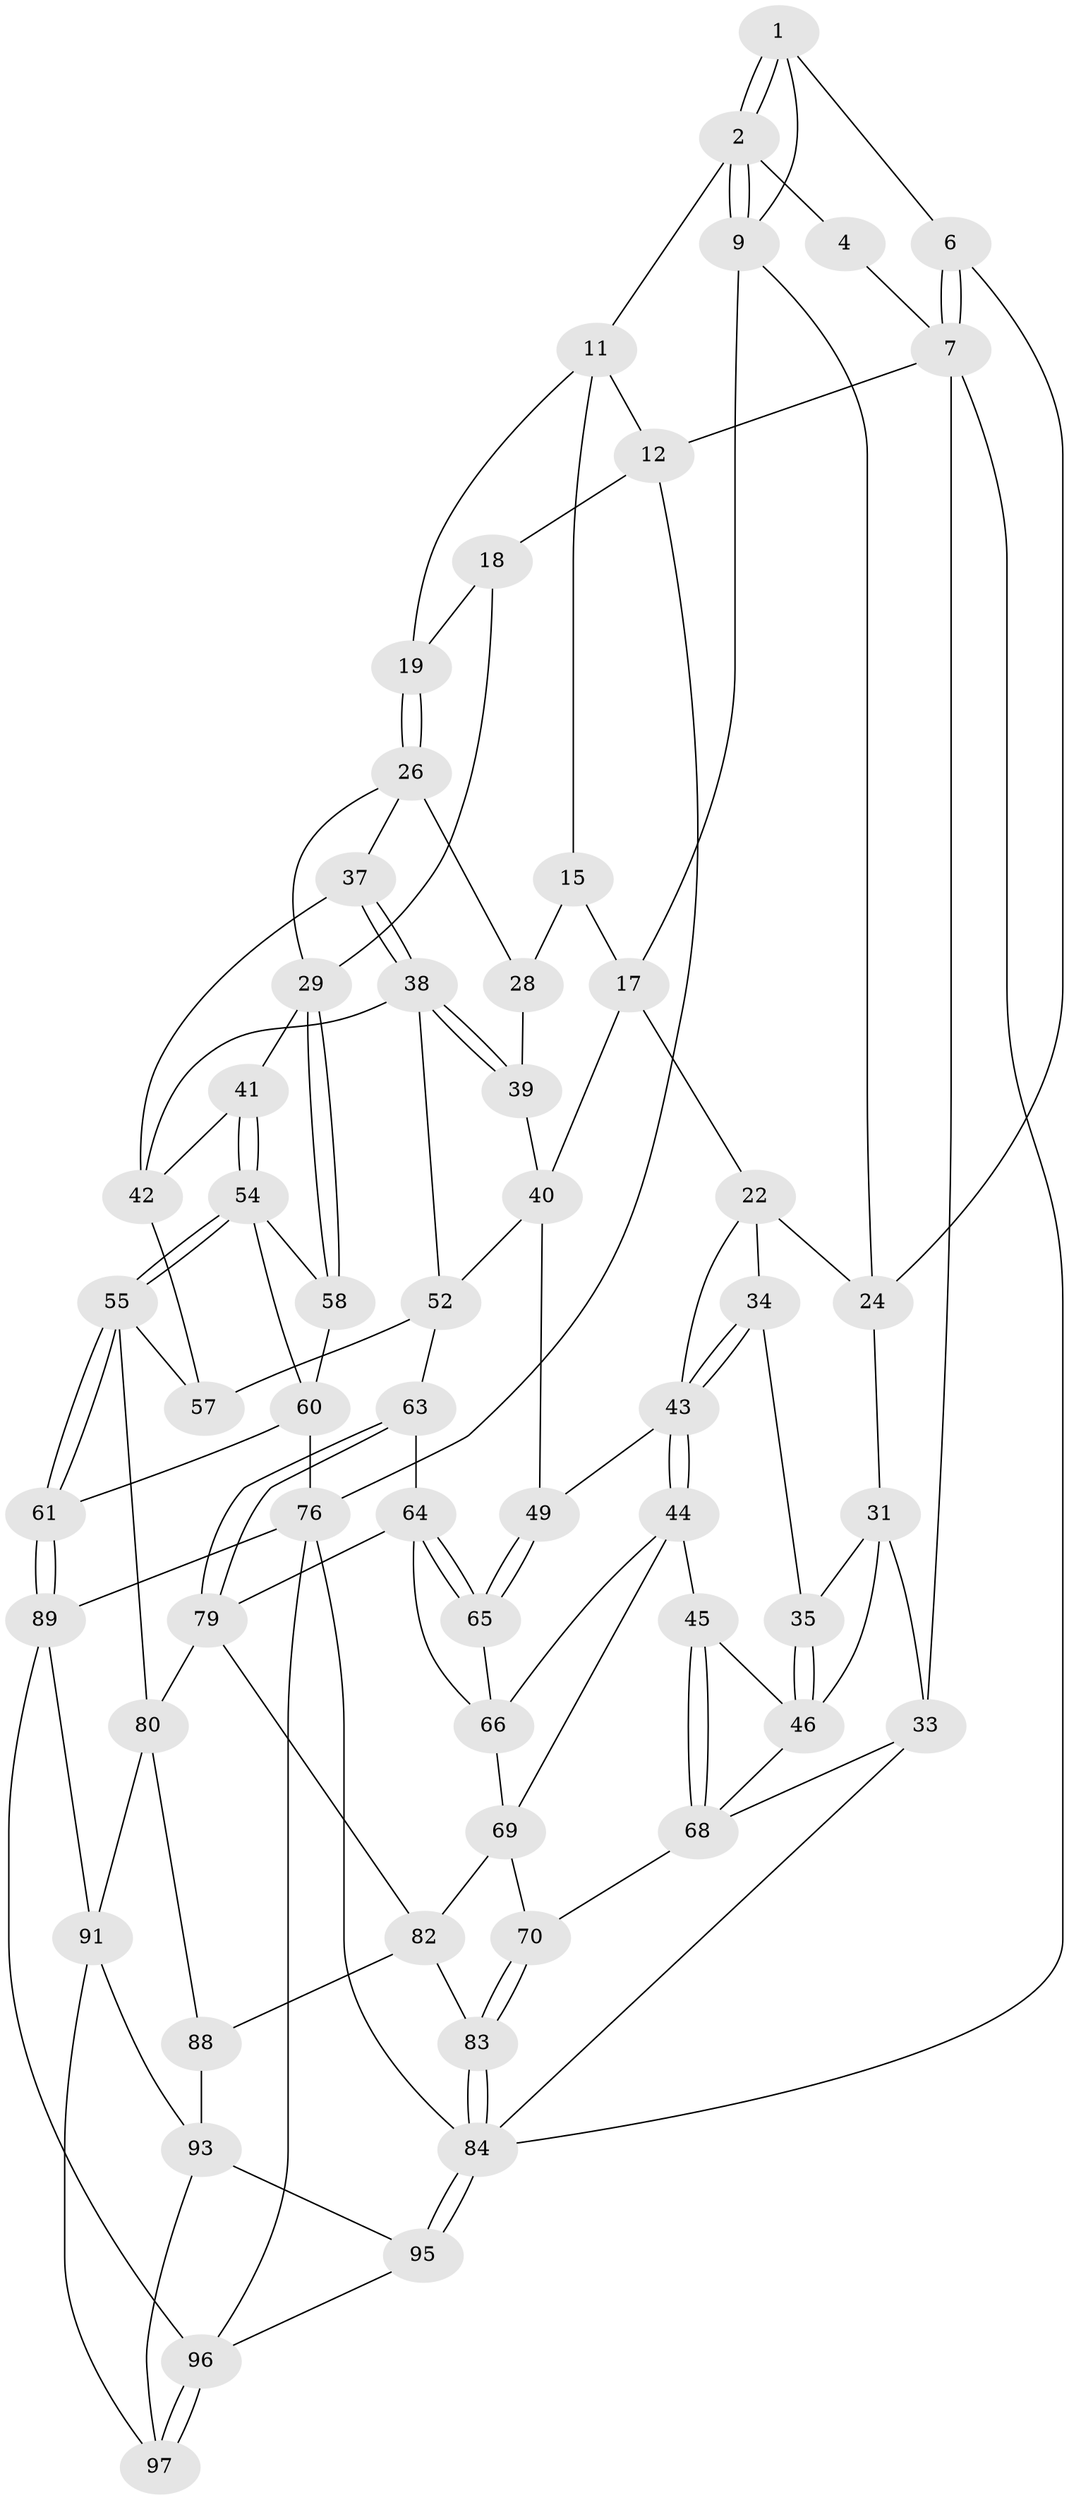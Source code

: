 // Generated by graph-tools (version 1.1) at 2025/24/03/03/25 07:24:39]
// undirected, 59 vertices, 129 edges
graph export_dot {
graph [start="1"]
  node [color=gray90,style=filled];
  1 [pos="+0.08448162539030316+0.02769722936985842",super="+5"];
  2 [pos="+0.3942438919038621+0.021326401989579767",super="+3"];
  4 [pos="+0+0"];
  6 [pos="+0+0.16674754316615395"];
  7 [pos="+0+0.150798752175325",super="+8"];
  9 [pos="+0.3753827833876414+0.05800250956951278",super="+10"];
  11 [pos="+0.5898108637494572+0",super="+14"];
  12 [pos="+0.86047284910196+0",super="+13"];
  15 [pos="+0.5781900405925389+0.26161991583286787",super="+16"];
  17 [pos="+0.3879759686323217+0.11696648389666936",super="+21"];
  18 [pos="+0.9079367739678046+0.2005906853149768",super="+20"];
  19 [pos="+0.7277054484759146+0.1951063223561792"];
  22 [pos="+0.3474501351166898+0.3784199719815256",super="+23"];
  24 [pos="+0.18922629383970938+0.2575562624848928",super="+25"];
  26 [pos="+0.746478363754858+0.31841146594446085",super="+27"];
  28 [pos="+0.6369622153436444+0.3506812022297132",super="+36"];
  29 [pos="+1+0.415908425342046",super="+30"];
  31 [pos="+0.03816665684152055+0.4071255152642071",super="+32"];
  33 [pos="+0+0.5177111172919906",super="+72"];
  34 [pos="+0.22591604700947263+0.3911448578116245"];
  35 [pos="+0.2071956808039672+0.4006052158427061"];
  37 [pos="+0.6278390738649896+0.466118659978499"];
  38 [pos="+0.5945448707333418+0.4823701649862746",super="+51"];
  39 [pos="+0.47182233685850955+0.41380638785337237"];
  40 [pos="+0.4579583256119698+0.4205878796585924",super="+48"];
  41 [pos="+0.7388318336677904+0.48981974937816675"];
  42 [pos="+0.7376348467846628+0.48990849735341263",super="+53"];
  43 [pos="+0.24165426188563185+0.5372886180029339",super="+47"];
  44 [pos="+0.2258898961462312+0.5601098045427966",super="+67"];
  45 [pos="+0.16736148647028673+0.549144521003518"];
  46 [pos="+0.08845275311776431+0.5168734260601179",super="+50"];
  49 [pos="+0.4205337439854039+0.5196166769740397"];
  52 [pos="+0.5227865043954154+0.5751770355620519",super="+62"];
  54 [pos="+0.7468707551902144+0.5028042996495462",super="+59"];
  55 [pos="+0.6774630964103712+0.7293497611016381",super="+56"];
  57 [pos="+0.6423643762008254+0.7014002788890734"];
  58 [pos="+1+0.4465787588402307"];
  60 [pos="+0.7970728873679683+0.6203398402760265",super="+73"];
  61 [pos="+0.6837064149495766+0.7353505863883495"];
  63 [pos="+0.5057703622587475+0.6836442726397512"];
  64 [pos="+0.4213322039865762+0.6271911937687416",super="+74"];
  65 [pos="+0.40535195876523955+0.6068741309425457"];
  66 [pos="+0.34501565630258724+0.6236212518624888",super="+75"];
  68 [pos="+0.11757521122220078+0.6733383596758239",super="+71"];
  69 [pos="+0.24093190103953005+0.6783224227344669",super="+78"];
  70 [pos="+0.17977177125956356+0.7184532686759535"];
  76 [pos="+1+1",super="+77"];
  79 [pos="+0.47440802245612007+0.7238693587454245",super="+81"];
  80 [pos="+0.47831189135784125+0.8167550804139866",super="+87"];
  82 [pos="+0.33376150605791643+0.8192905204521639",super="+86"];
  83 [pos="+0.06469478698773323+1"];
  84 [pos="+0.01220068736681208+1",super="+85"];
  88 [pos="+0.46098353338485276+0.8917998936483408"];
  89 [pos="+0.7271106564758213+0.8310812683872341",super="+90"];
  91 [pos="+0.5420965283169004+0.8920458960992044",super="+92"];
  93 [pos="+0.46706127128475955+0.9826666512227111",super="+94"];
  95 [pos="+0.2607458229657874+1"];
  96 [pos="+0.546587091103627+0.9964476469998569",super="+98"];
  97 [pos="+0.5162102011400385+0.9844350777083668"];
  1 -- 2;
  1 -- 2;
  1 -- 6;
  1 -- 9;
  2 -- 9;
  2 -- 9;
  2 -- 11;
  2 -- 4;
  4 -- 7;
  6 -- 7;
  6 -- 7;
  6 -- 24;
  7 -- 33;
  7 -- 84;
  7 -- 12;
  9 -- 17;
  9 -- 24;
  11 -- 12;
  11 -- 19;
  11 -- 15;
  12 -- 18 [weight=2];
  12 -- 76;
  15 -- 28 [weight=2];
  15 -- 17;
  17 -- 40;
  17 -- 22;
  18 -- 19;
  18 -- 29;
  19 -- 26;
  19 -- 26;
  22 -- 43;
  22 -- 24;
  22 -- 34;
  24 -- 31;
  26 -- 29;
  26 -- 28;
  26 -- 37;
  28 -- 39;
  29 -- 58;
  29 -- 58;
  29 -- 41;
  31 -- 35;
  31 -- 33;
  31 -- 46;
  33 -- 84;
  33 -- 68;
  34 -- 35;
  34 -- 43;
  34 -- 43;
  35 -- 46;
  35 -- 46;
  37 -- 38;
  37 -- 38;
  37 -- 42;
  38 -- 39;
  38 -- 39;
  38 -- 42;
  38 -- 52;
  39 -- 40;
  40 -- 49;
  40 -- 52;
  41 -- 42;
  41 -- 54;
  41 -- 54;
  42 -- 57;
  43 -- 44;
  43 -- 44;
  43 -- 49;
  44 -- 45;
  44 -- 66;
  44 -- 69;
  45 -- 46;
  45 -- 68;
  45 -- 68;
  46 -- 68;
  49 -- 65;
  49 -- 65;
  52 -- 57;
  52 -- 63;
  54 -- 55;
  54 -- 55;
  54 -- 58;
  54 -- 60;
  55 -- 61;
  55 -- 61;
  55 -- 80;
  55 -- 57;
  58 -- 60;
  60 -- 61;
  60 -- 76;
  61 -- 89;
  61 -- 89;
  63 -- 64;
  63 -- 79;
  63 -- 79;
  64 -- 65;
  64 -- 65;
  64 -- 79;
  64 -- 66;
  65 -- 66;
  66 -- 69;
  68 -- 70;
  69 -- 70;
  69 -- 82;
  70 -- 83;
  70 -- 83;
  76 -- 96;
  76 -- 89;
  76 -- 84;
  79 -- 80;
  79 -- 82;
  80 -- 91;
  80 -- 88;
  82 -- 88;
  82 -- 83;
  83 -- 84;
  83 -- 84;
  84 -- 95;
  84 -- 95;
  88 -- 93;
  89 -- 96;
  89 -- 91;
  91 -- 97;
  91 -- 93;
  93 -- 97;
  93 -- 95;
  95 -- 96;
  96 -- 97;
  96 -- 97;
}
